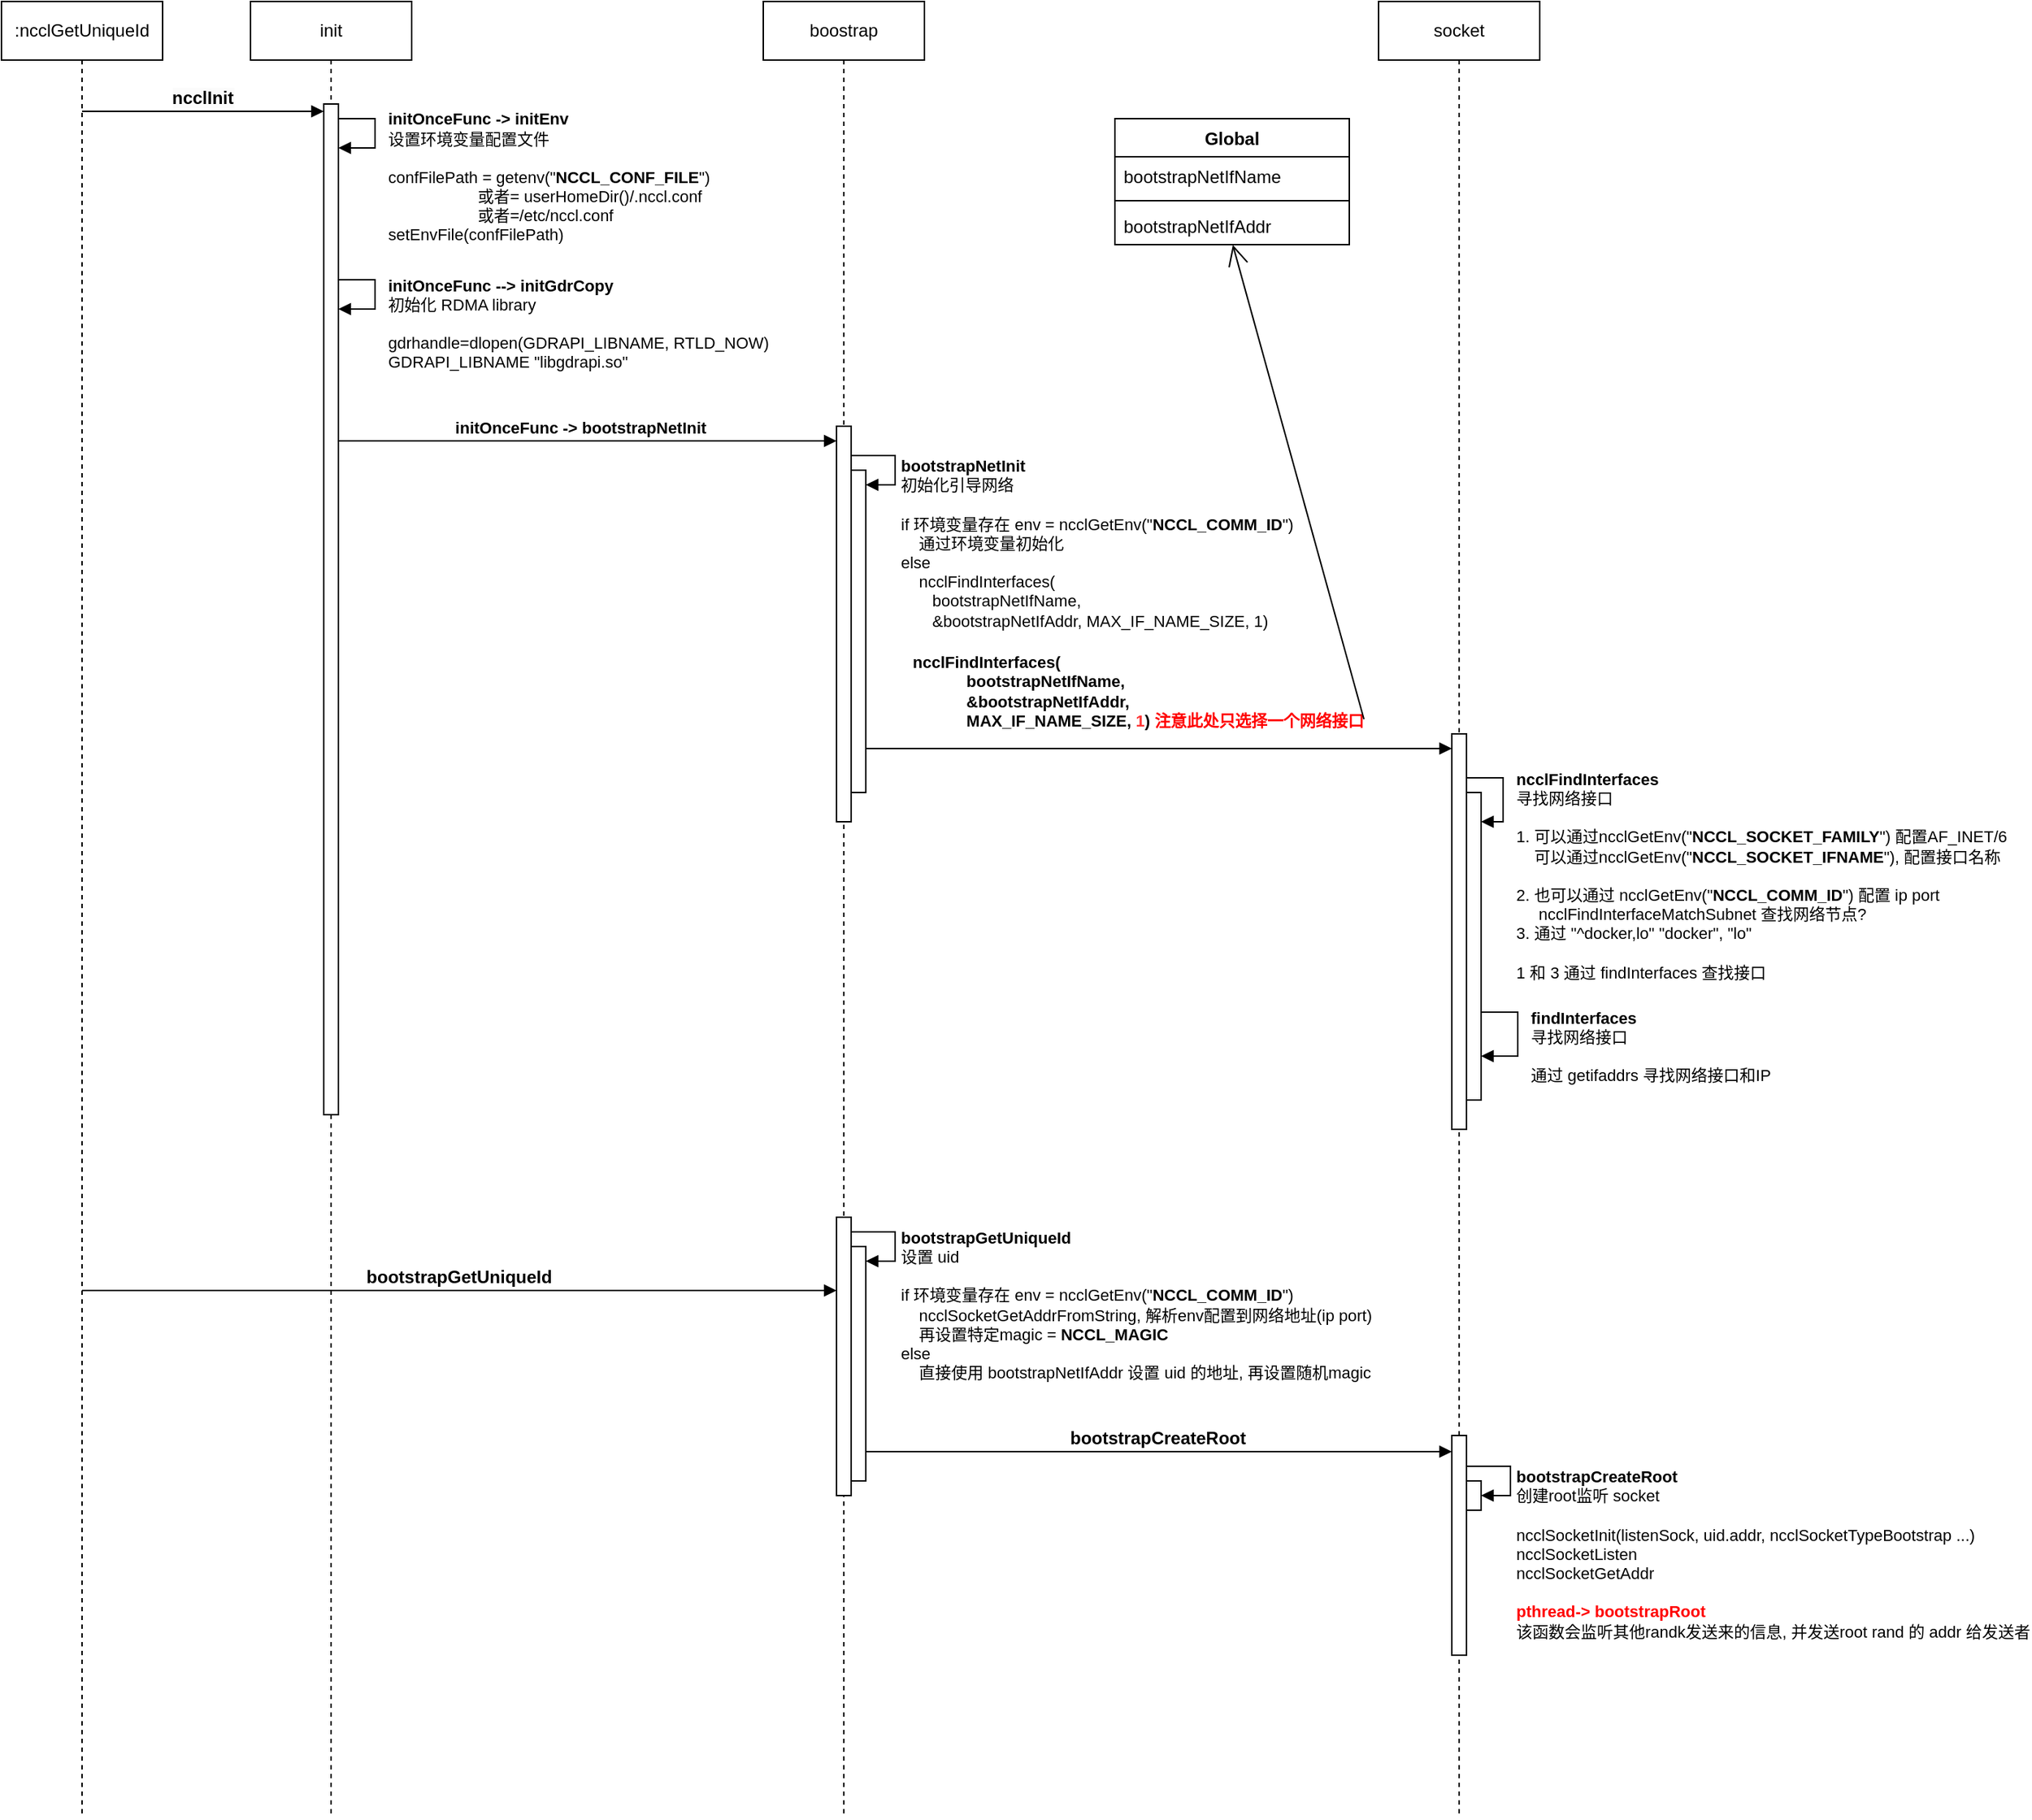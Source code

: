 <mxfile version="24.7.17">
  <diagram name="第 1 页" id="14320MnJ35V0SEXqATan">
    <mxGraphModel dx="1687" dy="993" grid="1" gridSize="10" guides="1" tooltips="1" connect="1" arrows="1" fold="1" page="1" pageScale="1" pageWidth="827" pageHeight="1169" math="0" shadow="0">
      <root>
        <mxCell id="0" />
        <mxCell id="1" parent="0" />
        <mxCell id="3jdIEwmyyq-ADLU8jooS-9" value=":&lt;span style=&quot;text-align: left;&quot;&gt;ncclGetUniqueId&lt;/span&gt;" style="shape=umlLifeline;perimeter=lifelinePerimeter;whiteSpace=wrap;html=1;container=1;dropTarget=0;collapsible=0;recursiveResize=0;outlineConnect=0;portConstraint=eastwest;newEdgeStyle={&quot;curved&quot;:0,&quot;rounded&quot;:0};" vertex="1" parent="1">
          <mxGeometry x="10" y="40" width="110" height="1240" as="geometry" />
        </mxCell>
        <mxCell id="3jdIEwmyyq-ADLU8jooS-10" value="&lt;span style=&quot;text-align: left;&quot;&gt;init&lt;/span&gt;" style="shape=umlLifeline;perimeter=lifelinePerimeter;whiteSpace=wrap;html=1;container=1;dropTarget=0;collapsible=0;recursiveResize=0;outlineConnect=0;portConstraint=eastwest;newEdgeStyle={&quot;curved&quot;:0,&quot;rounded&quot;:0};" vertex="1" parent="1">
          <mxGeometry x="180" y="40" width="110" height="1240" as="geometry" />
        </mxCell>
        <mxCell id="3jdIEwmyyq-ADLU8jooS-12" value="" style="html=1;points=[[0,0,0,0,5],[0,1,0,0,-5],[1,0,0,0,5],[1,1,0,0,-5]];perimeter=orthogonalPerimeter;outlineConnect=0;targetShapes=umlLifeline;portConstraint=eastwest;newEdgeStyle={&quot;curved&quot;:0,&quot;rounded&quot;:0};" vertex="1" parent="3jdIEwmyyq-ADLU8jooS-10">
          <mxGeometry x="50" y="70" width="10" height="690" as="geometry" />
        </mxCell>
        <mxCell id="3jdIEwmyyq-ADLU8jooS-13" value="&lt;b&gt;initOnceFunc -&amp;gt; initEnv&lt;/b&gt;&lt;br&gt;&lt;div&gt;设置环境变量配置文件&lt;/div&gt;&lt;div&gt;&lt;br&gt;&lt;/div&gt;&lt;div&gt;confFilePath = getenv(&quot;&lt;b&gt;NCCL_CONF_FILE&lt;/b&gt;&quot;)&lt;/div&gt;&lt;div&gt;&amp;nbsp; &amp;nbsp; &amp;nbsp; &amp;nbsp; &amp;nbsp; &amp;nbsp; &amp;nbsp; &amp;nbsp; &amp;nbsp; &amp;nbsp; 或者= userHomeDir()/.nccl.conf&lt;/div&gt;&lt;div&gt;&amp;nbsp; &amp;nbsp; &amp;nbsp; &amp;nbsp; &amp;nbsp; &amp;nbsp; &amp;nbsp; &amp;nbsp; &amp;nbsp; &amp;nbsp; 或者=/etc/nccl.conf&lt;/div&gt;&lt;div&gt;setEnvFile(confFilePath)&lt;/div&gt;" style="html=1;align=left;spacingLeft=2;endArrow=block;rounded=0;edgeStyle=orthogonalEdgeStyle;curved=0;rounded=0;" edge="1" target="3jdIEwmyyq-ADLU8jooS-12" parent="3jdIEwmyyq-ADLU8jooS-10">
          <mxGeometry x="0.286" y="21" relative="1" as="geometry">
            <mxPoint x="60" y="80" as="sourcePoint" />
            <Array as="points">
              <mxPoint x="85" y="80" />
              <mxPoint x="85" y="100" />
            </Array>
            <mxPoint x="70" y="100" as="targetPoint" />
            <mxPoint x="5" y="-1" as="offset" />
          </mxGeometry>
        </mxCell>
        <mxCell id="3jdIEwmyyq-ADLU8jooS-11" value="&lt;span style=&quot;font-size: 12px; text-align: left; text-wrap: wrap; background-color: rgb(251, 251, 251);&quot;&gt;&lt;b&gt;ncclInit&lt;/b&gt;&lt;/span&gt;" style="html=1;verticalAlign=bottom;endArrow=block;curved=0;rounded=0;entryX=0;entryY=0;entryDx=0;entryDy=5;entryPerimeter=0;" edge="1" parent="1" source="3jdIEwmyyq-ADLU8jooS-9" target="3jdIEwmyyq-ADLU8jooS-12">
          <mxGeometry x="-0.004" width="80" relative="1" as="geometry">
            <mxPoint x="70" y="200" as="sourcePoint" />
            <mxPoint x="150" y="200" as="targetPoint" />
            <Array as="points">
              <mxPoint x="65" y="115" />
            </Array>
            <mxPoint as="offset" />
          </mxGeometry>
        </mxCell>
        <mxCell id="3jdIEwmyyq-ADLU8jooS-18" value="&lt;div&gt;&lt;b&gt;initOnceFunc --&amp;gt; initGdrCopy&lt;br&gt;&lt;/b&gt;初始化 RDMA library&lt;/div&gt;&lt;div&gt;&lt;br&gt;&lt;/div&gt;&lt;div&gt;gdrhandle=dlopen(GDRAPI_LIBNAME, RTLD_NOW)&lt;br&gt;GDRAPI_LIBNAME&amp;nbsp;&quot;libgdrapi.so&quot;&lt;/div&gt;" style="html=1;align=left;spacingLeft=2;endArrow=block;rounded=0;edgeStyle=orthogonalEdgeStyle;curved=0;rounded=0;" edge="1" parent="1">
          <mxGeometry x="0.286" y="11" relative="1" as="geometry">
            <mxPoint x="240" y="230" as="sourcePoint" />
            <Array as="points">
              <mxPoint x="265" y="230" />
              <mxPoint x="265" y="250" />
            </Array>
            <mxPoint x="240" y="250" as="targetPoint" />
            <mxPoint x="5" y="-1" as="offset" />
          </mxGeometry>
        </mxCell>
        <mxCell id="3jdIEwmyyq-ADLU8jooS-21" value="&lt;b&gt;bootstrapNetInit&lt;/b&gt;&lt;br&gt;&lt;div&gt;初始化引导网络&lt;/div&gt;&lt;div&gt;&lt;br&gt;&lt;/div&gt;&lt;div&gt;&lt;div&gt;if 环境变量存在 env = ncclGetEnv(&quot;&lt;b&gt;NCCL_COMM_ID&lt;/b&gt;&quot;)&amp;nbsp;&lt;/div&gt;&lt;div&gt;&amp;nbsp; &amp;nbsp; 通过环境变量初始化&lt;/div&gt;&lt;div&gt;else&amp;nbsp;&lt;br&gt;&amp;nbsp; &amp;nbsp;&amp;nbsp;ncclFindInterfaces(&lt;br&gt;&amp;nbsp; &amp;nbsp; &amp;nbsp; &amp;nbsp;bootstrapNetIfName, &lt;br&gt;&amp;nbsp; &amp;nbsp; &amp;nbsp; &amp;nbsp;&amp;amp;bootstrapNetIfAddr, MAX_IF_NAME_SIZE, 1)&lt;/div&gt;&lt;/div&gt;" style="html=1;align=left;spacingLeft=2;endArrow=block;rounded=0;edgeStyle=orthogonalEdgeStyle;curved=0;rounded=0;" edge="1" parent="1" target="3jdIEwmyyq-ADLU8jooS-29">
          <mxGeometry x="0.429" y="40" relative="1" as="geometry">
            <mxPoint x="590" y="350" as="sourcePoint" />
            <Array as="points">
              <mxPoint x="620" y="350" />
              <mxPoint x="620" y="370" />
            </Array>
            <mxPoint x="590" y="370" as="targetPoint" />
            <mxPoint as="offset" />
          </mxGeometry>
        </mxCell>
        <mxCell id="3jdIEwmyyq-ADLU8jooS-22" value="&lt;span style=&quot;text-align: left;&quot;&gt;boostrap&lt;/span&gt;" style="shape=umlLifeline;perimeter=lifelinePerimeter;whiteSpace=wrap;html=1;container=1;dropTarget=0;collapsible=0;recursiveResize=0;outlineConnect=0;portConstraint=eastwest;newEdgeStyle={&quot;curved&quot;:0,&quot;rounded&quot;:0};" vertex="1" parent="1">
          <mxGeometry x="530" y="40" width="110" height="1240" as="geometry" />
        </mxCell>
        <mxCell id="3jdIEwmyyq-ADLU8jooS-23" value="" style="html=1;points=[[0,0,0,0,5],[0,1,0,0,-5],[1,0,0,0,5],[1,1,0,0,-5]];perimeter=orthogonalPerimeter;outlineConnect=0;targetShapes=umlLifeline;portConstraint=eastwest;newEdgeStyle={&quot;curved&quot;:0,&quot;rounded&quot;:0};" vertex="1" parent="3jdIEwmyyq-ADLU8jooS-22">
          <mxGeometry x="50" y="290" width="10" height="270" as="geometry" />
        </mxCell>
        <mxCell id="3jdIEwmyyq-ADLU8jooS-29" value="" style="html=1;points=[[0,0,0,0,5],[0,1,0,0,-5],[1,0,0,0,5],[1,1,0,0,-5]];perimeter=orthogonalPerimeter;outlineConnect=0;targetShapes=umlLifeline;portConstraint=eastwest;newEdgeStyle={&quot;curved&quot;:0,&quot;rounded&quot;:0};" vertex="1" parent="3jdIEwmyyq-ADLU8jooS-22">
          <mxGeometry x="60" y="320" width="10" height="220" as="geometry" />
        </mxCell>
        <mxCell id="3jdIEwmyyq-ADLU8jooS-48" value="" style="html=1;points=[[0,0,0,0,5],[0,1,0,0,-5],[1,0,0,0,5],[1,1,0,0,-5]];perimeter=orthogonalPerimeter;outlineConnect=0;targetShapes=umlLifeline;portConstraint=eastwest;newEdgeStyle={&quot;curved&quot;:0,&quot;rounded&quot;:0};" vertex="1" parent="3jdIEwmyyq-ADLU8jooS-22">
          <mxGeometry x="60" y="850" width="10" height="160" as="geometry" />
        </mxCell>
        <mxCell id="3jdIEwmyyq-ADLU8jooS-51" value="" style="html=1;points=[[0,0,0,0,5],[0,1,0,0,-5],[1,0,0,0,5],[1,1,0,0,-5]];perimeter=orthogonalPerimeter;outlineConnect=0;targetShapes=umlLifeline;portConstraint=eastwest;newEdgeStyle={&quot;curved&quot;:0,&quot;rounded&quot;:0};" vertex="1" parent="3jdIEwmyyq-ADLU8jooS-22">
          <mxGeometry x="50" y="830" width="10" height="190" as="geometry" />
        </mxCell>
        <mxCell id="3jdIEwmyyq-ADLU8jooS-26" value="&lt;b style=&quot;text-align: left;&quot;&gt;initOnceFunc -&amp;gt;&amp;nbsp;bootstrapNetInit&lt;/b&gt;" style="html=1;verticalAlign=bottom;endArrow=block;curved=0;rounded=0;" edge="1" parent="1" target="3jdIEwmyyq-ADLU8jooS-23">
          <mxGeometry x="-0.004" width="80" relative="1" as="geometry">
            <mxPoint x="240" y="330" as="sourcePoint" />
            <mxPoint x="405" y="330" as="targetPoint" />
            <Array as="points">
              <mxPoint x="240" y="340" />
            </Array>
            <mxPoint as="offset" />
          </mxGeometry>
        </mxCell>
        <mxCell id="3jdIEwmyyq-ADLU8jooS-27" value="&lt;span style=&quot;text-align: left;&quot;&gt;socket&lt;/span&gt;" style="shape=umlLifeline;perimeter=lifelinePerimeter;whiteSpace=wrap;html=1;container=1;dropTarget=0;collapsible=0;recursiveResize=0;outlineConnect=0;portConstraint=eastwest;newEdgeStyle={&quot;curved&quot;:0,&quot;rounded&quot;:0};" vertex="1" parent="1">
          <mxGeometry x="950" y="40" width="110" height="1240" as="geometry" />
        </mxCell>
        <mxCell id="3jdIEwmyyq-ADLU8jooS-28" value="" style="html=1;points=[[0,0,0,0,5],[0,1,0,0,-5],[1,0,0,0,5],[1,1,0,0,-5]];perimeter=orthogonalPerimeter;outlineConnect=0;targetShapes=umlLifeline;portConstraint=eastwest;newEdgeStyle={&quot;curved&quot;:0,&quot;rounded&quot;:0};" vertex="1" parent="3jdIEwmyyq-ADLU8jooS-27">
          <mxGeometry x="50" y="500" width="10" height="270" as="geometry" />
        </mxCell>
        <mxCell id="3jdIEwmyyq-ADLU8jooS-36" value="" style="html=1;points=[[0,0,0,0,5],[0,1,0,0,-5],[1,0,0,0,5],[1,1,0,0,-5]];perimeter=orthogonalPerimeter;outlineConnect=0;targetShapes=umlLifeline;portConstraint=eastwest;newEdgeStyle={&quot;curved&quot;:0,&quot;rounded&quot;:0};" vertex="1" parent="3jdIEwmyyq-ADLU8jooS-27">
          <mxGeometry x="60" y="540" width="10" height="210" as="geometry" />
        </mxCell>
        <mxCell id="3jdIEwmyyq-ADLU8jooS-52" value="" style="html=1;points=[[0,0,0,0,5],[0,1,0,0,-5],[1,0,0,0,5],[1,1,0,0,-5]];perimeter=orthogonalPerimeter;outlineConnect=0;targetShapes=umlLifeline;portConstraint=eastwest;newEdgeStyle={&quot;curved&quot;:0,&quot;rounded&quot;:0};" vertex="1" parent="3jdIEwmyyq-ADLU8jooS-27">
          <mxGeometry x="50" y="979" width="10" height="150" as="geometry" />
        </mxCell>
        <mxCell id="3jdIEwmyyq-ADLU8jooS-53" value="" style="html=1;points=[[0,0,0,0,5],[0,1,0,0,-5],[1,0,0,0,5],[1,1,0,0,-5]];perimeter=orthogonalPerimeter;outlineConnect=0;targetShapes=umlLifeline;portConstraint=eastwest;newEdgeStyle={&quot;curved&quot;:0,&quot;rounded&quot;:0};" vertex="1" parent="3jdIEwmyyq-ADLU8jooS-27">
          <mxGeometry x="60" y="1010" width="10" height="20" as="geometry" />
        </mxCell>
        <mxCell id="3jdIEwmyyq-ADLU8jooS-54" value="&lt;b&gt;bootstrapCreateRoot&lt;br&gt;&lt;/b&gt;创建root监听 socket&lt;br&gt;&lt;div&gt;&lt;br&gt;&lt;/div&gt;&lt;div&gt;ncclSocketInit(listenSock, uid.addr,&amp;nbsp;ncclSocketTypeBootstrap ...)&lt;br&gt;ncclSocketListen&lt;br&gt;ncclSocketGetAddr&lt;br&gt;&lt;br&gt;&lt;b&gt;&lt;font color=&quot;#ff0000&quot;&gt;pthread-&amp;gt; bootstrapRoot&lt;/font&gt;&amp;nbsp;&lt;/b&gt;&lt;br&gt;该函数会监听其他randk发送来的信息, 并发送root rand 的 addr 给发送者&lt;br&gt;&lt;/div&gt;" style="html=1;align=left;spacingLeft=2;endArrow=block;rounded=0;edgeStyle=orthogonalEdgeStyle;curved=0;rounded=0;" edge="1" target="3jdIEwmyyq-ADLU8jooS-53" parent="3jdIEwmyyq-ADLU8jooS-27" source="3jdIEwmyyq-ADLU8jooS-52">
          <mxGeometry x="0.429" y="40" relative="1" as="geometry">
            <mxPoint x="65" y="990" as="sourcePoint" />
            <Array as="points">
              <mxPoint x="90" y="1000" />
              <mxPoint x="90" y="1020" />
            </Array>
            <mxPoint as="offset" />
          </mxGeometry>
        </mxCell>
        <mxCell id="3jdIEwmyyq-ADLU8jooS-30" value="&lt;span style=&quot;&quot;&gt;&lt;b&gt;ncclFindInterfaces&lt;/b&gt;&lt;/span&gt;&lt;b&gt;(&lt;br&gt;&amp;nbsp; &amp;nbsp; &amp;nbsp; &amp;nbsp; &amp;nbsp; &amp;nbsp; bootstrapNetIfName, &lt;br&gt;&lt;div style=&quot;&quot;&gt;&lt;b&gt;&amp;nbsp; &amp;nbsp; &amp;nbsp; &amp;nbsp; &amp;nbsp; &amp;nbsp; &amp;amp;bootstrapNetIfAddr, &lt;br&gt;&amp;nbsp; &amp;nbsp; &amp;nbsp; &amp;nbsp; &amp;nbsp; &amp;nbsp; MAX_IF_NAME_SIZE, &lt;font color=&quot;#ff3333&quot;&gt;1&lt;/font&gt;) &lt;font color=&quot;#ff0000&quot;&gt;注意此处只选择一个网络接口&lt;/font&gt;&lt;/b&gt;&lt;/div&gt;&lt;/b&gt;" style="html=1;verticalAlign=bottom;endArrow=block;curved=0;rounded=0;align=left;" edge="1" parent="1">
          <mxGeometry x="-0.85" y="10" width="80" relative="1" as="geometry">
            <mxPoint x="600" y="550" as="sourcePoint" />
            <mxPoint x="1000" y="550" as="targetPoint" />
            <Array as="points">
              <mxPoint x="600" y="550" />
            </Array>
            <mxPoint as="offset" />
          </mxGeometry>
        </mxCell>
        <mxCell id="3jdIEwmyyq-ADLU8jooS-33" value="&lt;div&gt;&lt;b&gt;ncclFindInterfaces&lt;/b&gt;&lt;b&gt;&lt;br&gt;&lt;/b&gt;寻找网络接口&lt;/div&gt;&lt;div&gt;&lt;br&gt;&lt;/div&gt;&lt;div&gt;1. 可以通过ncclGetEnv(&quot;&lt;b&gt;NCCL_SOCKET_FAMILY&lt;/b&gt;&quot;) 配置AF_INET/6&amp;nbsp;&lt;br&gt;&amp;nbsp; &amp;nbsp; 可以通过ncclGetEnv(&quot;&lt;b&gt;NCCL_SOCKET_IFNAME&lt;/b&gt;&quot;), 配置接口名称&lt;/div&gt;&lt;div&gt;&amp;nbsp; &amp;nbsp;&amp;nbsp;&lt;br&gt;2. 也可以通过&amp;nbsp;ncclGetEnv(&quot;&lt;b&gt;NCCL_COMM_ID&lt;/b&gt;&quot;) 配置 ip port&lt;br&gt;&amp;nbsp; &amp;nbsp; &amp;nbsp;ncclFindInterfaceMatchSubnet 查找网络节点?&lt;br&gt;3. 通过&amp;nbsp;&quot;^docker,lo&quot; &quot;docker&quot;, &quot;lo&quot;&lt;br&gt;&lt;br&gt;1 和 3 通过&amp;nbsp;findInterfaces 查找接口&amp;nbsp;&lt;br&gt;&lt;br&gt;&lt;br&gt;&lt;/div&gt;" style="html=1;align=left;spacingLeft=2;endArrow=block;rounded=0;edgeStyle=orthogonalEdgeStyle;curved=0;rounded=0;" edge="1" parent="1">
          <mxGeometry x="0.571" y="50" relative="1" as="geometry">
            <mxPoint x="1010" y="570" as="sourcePoint" />
            <Array as="points">
              <mxPoint x="1035" y="570" />
              <mxPoint x="1035" y="600" />
              <mxPoint x="1020" y="600" />
            </Array>
            <mxPoint x="1020" y="600" as="targetPoint" />
            <mxPoint x="5" as="offset" />
          </mxGeometry>
        </mxCell>
        <mxCell id="3jdIEwmyyq-ADLU8jooS-37" value="&lt;div&gt;&lt;b&gt;findInterfaces&lt;/b&gt;&lt;br&gt;寻找网络接口&lt;/div&gt;&lt;div&gt;&lt;br&gt;&lt;/div&gt;&lt;div&gt;通过&amp;nbsp;getifaddrs 寻找网络接口和IP&lt;br&gt;&lt;br&gt;&lt;/div&gt;" style="html=1;align=left;spacingLeft=2;endArrow=block;rounded=0;edgeStyle=orthogonalEdgeStyle;curved=0;rounded=0;" edge="1" parent="1">
          <mxGeometry x="0.375" y="-5" relative="1" as="geometry">
            <mxPoint x="1020" y="730" as="sourcePoint" />
            <Array as="points">
              <mxPoint x="1045" y="730" />
              <mxPoint x="1045" y="760" />
            </Array>
            <mxPoint x="1020" y="760" as="targetPoint" />
            <mxPoint x="5" y="5" as="offset" />
          </mxGeometry>
        </mxCell>
        <mxCell id="3jdIEwmyyq-ADLU8jooS-38" value="Global" style="swimlane;fontStyle=1;align=center;verticalAlign=top;childLayout=stackLayout;horizontal=1;startSize=26;horizontalStack=0;resizeParent=1;resizeParentMax=0;resizeLast=0;collapsible=1;marginBottom=0;whiteSpace=wrap;html=1;" vertex="1" parent="1">
          <mxGeometry x="770" y="120" width="160" height="86" as="geometry" />
        </mxCell>
        <mxCell id="3jdIEwmyyq-ADLU8jooS-39" value="bootstrapNetIfName" style="text;strokeColor=none;fillColor=none;align=left;verticalAlign=top;spacingLeft=4;spacingRight=4;overflow=hidden;rotatable=0;points=[[0,0.5],[1,0.5]];portConstraint=eastwest;whiteSpace=wrap;html=1;" vertex="1" parent="3jdIEwmyyq-ADLU8jooS-38">
          <mxGeometry y="26" width="160" height="26" as="geometry" />
        </mxCell>
        <mxCell id="3jdIEwmyyq-ADLU8jooS-40" value="" style="line;strokeWidth=1;fillColor=none;align=left;verticalAlign=middle;spacingTop=-1;spacingLeft=3;spacingRight=3;rotatable=0;labelPosition=right;points=[];portConstraint=eastwest;strokeColor=inherit;" vertex="1" parent="3jdIEwmyyq-ADLU8jooS-38">
          <mxGeometry y="52" width="160" height="8" as="geometry" />
        </mxCell>
        <mxCell id="3jdIEwmyyq-ADLU8jooS-41" value="bootstrapNetIfAddr" style="text;strokeColor=none;fillColor=none;align=left;verticalAlign=top;spacingLeft=4;spacingRight=4;overflow=hidden;rotatable=0;points=[[0,0.5],[1,0.5]];portConstraint=eastwest;whiteSpace=wrap;html=1;" vertex="1" parent="3jdIEwmyyq-ADLU8jooS-38">
          <mxGeometry y="60" width="160" height="26" as="geometry" />
        </mxCell>
        <mxCell id="3jdIEwmyyq-ADLU8jooS-45" value="" style="endArrow=open;endFill=1;endSize=12;html=1;rounded=0;entryX=0.503;entryY=1.006;entryDx=0;entryDy=0;entryPerimeter=0;" edge="1" parent="1" target="3jdIEwmyyq-ADLU8jooS-41">
          <mxGeometry width="160" relative="1" as="geometry">
            <mxPoint x="940" y="530" as="sourcePoint" />
            <mxPoint x="880" y="300" as="targetPoint" />
          </mxGeometry>
        </mxCell>
        <mxCell id="3jdIEwmyyq-ADLU8jooS-47" value="&lt;div style=&quot;text-align: left;&quot;&gt;&lt;span style=&quot;font-size: 12px; text-wrap: wrap;&quot;&gt;&lt;b&gt;bootstrapGetUniqueId&lt;/b&gt;&lt;/span&gt;&lt;/div&gt;" style="html=1;verticalAlign=bottom;endArrow=block;curved=0;rounded=0;" edge="1" parent="1" source="3jdIEwmyyq-ADLU8jooS-9">
          <mxGeometry x="-0.004" width="80" relative="1" as="geometry">
            <mxPoint x="70" y="920" as="sourcePoint" />
            <mxPoint x="580" y="920.0" as="targetPoint" />
            <Array as="points" />
            <mxPoint as="offset" />
          </mxGeometry>
        </mxCell>
        <mxCell id="3jdIEwmyyq-ADLU8jooS-49" value="&lt;div&gt;&lt;b&gt;bootstrapGetUniqueId&lt;br&gt;&lt;/b&gt;设置 uid&lt;/div&gt;&lt;div&gt;&lt;br&gt;&lt;/div&gt;&lt;div&gt;&lt;div&gt;if 环境变量存在 env = ncclGetEnv(&quot;&lt;b&gt;NCCL_COMM_ID&lt;/b&gt;&quot;)&amp;nbsp;&lt;/div&gt;&lt;div&gt;&amp;nbsp; &amp;nbsp; ncclSocketGetAddrFromString, 解析env配置到网络地址(ip port)&lt;br&gt;&amp;nbsp; &amp;nbsp; 再设置特定magic =&amp;nbsp;&lt;b&gt;NCCL_MAGIC&lt;/b&gt;&lt;/div&gt;&lt;div&gt;else&amp;nbsp;&lt;br&gt;&amp;nbsp; &amp;nbsp; 直接使用&amp;nbsp;bootstrapNetIfAddr 设置 uid 的地址, 再设置随机magic&lt;/div&gt;&lt;/div&gt;" style="html=1;align=left;spacingLeft=2;endArrow=block;rounded=0;edgeStyle=orthogonalEdgeStyle;curved=0;rounded=0;" edge="1" parent="1">
          <mxGeometry x="0.429" y="30" relative="1" as="geometry">
            <mxPoint x="590" y="880" as="sourcePoint" />
            <Array as="points">
              <mxPoint x="620" y="880" />
              <mxPoint x="620" y="900" />
            </Array>
            <mxPoint x="600" y="900" as="targetPoint" />
            <mxPoint as="offset" />
          </mxGeometry>
        </mxCell>
        <mxCell id="3jdIEwmyyq-ADLU8jooS-50" value="&lt;div style=&quot;text-align: left;&quot;&gt;&lt;span style=&quot;font-size: 12px; text-wrap: wrap;&quot;&gt;&lt;b&gt;bootstrapCreateRoot&lt;/b&gt;&lt;/span&gt;&lt;br&gt;&lt;/div&gt;" style="html=1;verticalAlign=bottom;endArrow=block;curved=0;rounded=0;" edge="1" parent="1" target="3jdIEwmyyq-ADLU8jooS-52">
          <mxGeometry x="-0.004" width="80" relative="1" as="geometry">
            <mxPoint x="600" y="1030" as="sourcePoint" />
            <mxPoint x="1004.5" y="1020" as="targetPoint" />
            <Array as="points">
              <mxPoint x="600" y="1030" />
            </Array>
            <mxPoint as="offset" />
          </mxGeometry>
        </mxCell>
      </root>
    </mxGraphModel>
  </diagram>
</mxfile>
